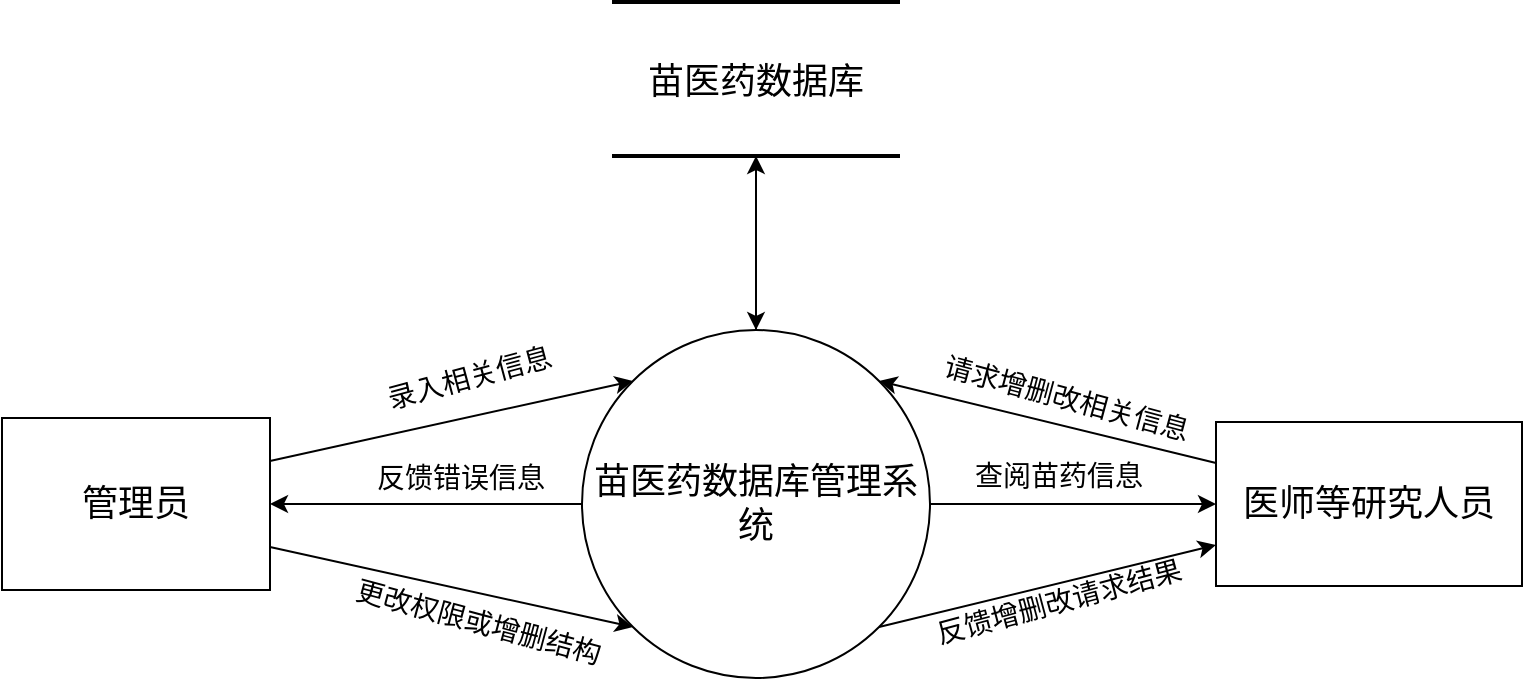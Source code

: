 <mxfile>
    <diagram id="1lceU58KX0v-Xx3qzOF9" name="DFD数据流图">
        <mxGraphModel dx="725" dy="567" grid="0" gridSize="10" guides="1" tooltips="1" connect="1" arrows="1" fold="1" page="1" pageScale="1" pageWidth="827" pageHeight="1169" background="none" math="0" shadow="0">
            <root>
                <mxCell id="0"/>
                <mxCell id="1" parent="0"/>
                <mxCell id="nZ9KTj3yQZMCMOpYEYfy-9" style="edgeStyle=none;html=1;exitX=1;exitY=0.25;exitDx=0;exitDy=0;entryX=0;entryY=0;entryDx=0;entryDy=0;fontSize=18;" parent="1" source="2" target="3" edge="1">
                    <mxGeometry relative="1" as="geometry"/>
                </mxCell>
                <mxCell id="nZ9KTj3yQZMCMOpYEYfy-11" style="edgeStyle=none;html=1;exitX=1;exitY=0.75;exitDx=0;exitDy=0;entryX=0;entryY=1;entryDx=0;entryDy=0;fontSize=18;" parent="1" source="2" target="3" edge="1">
                    <mxGeometry relative="1" as="geometry"/>
                </mxCell>
                <mxCell id="2" value="&lt;font style=&quot;font-size: 18px&quot;&gt;管理员&lt;/font&gt;" style="rounded=0;whiteSpace=wrap;html=1;" parent="1" vertex="1">
                    <mxGeometry x="37" y="293" width="134" height="86" as="geometry"/>
                </mxCell>
                <mxCell id="nZ9KTj3yQZMCMOpYEYfy-15" style="edgeStyle=none;html=1;exitX=0;exitY=0.5;exitDx=0;exitDy=0;entryX=1;entryY=0.5;entryDx=0;entryDy=0;fontSize=18;" parent="1" source="3" target="2" edge="1">
                    <mxGeometry relative="1" as="geometry"/>
                </mxCell>
                <mxCell id="nZ9KTj3yQZMCMOpYEYfy-17" style="edgeStyle=none;html=1;exitX=0.5;exitY=0;exitDx=0;exitDy=0;entryX=0.5;entryY=1;entryDx=0;entryDy=0;fontSize=14;" parent="1" source="3" target="4" edge="1">
                    <mxGeometry relative="1" as="geometry"/>
                </mxCell>
                <mxCell id="nZ9KTj3yQZMCMOpYEYfy-21" style="edgeStyle=none;html=1;exitX=1;exitY=0.5;exitDx=0;exitDy=0;entryX=0;entryY=0.5;entryDx=0;entryDy=0;fontSize=14;" parent="1" source="3" target="5" edge="1">
                    <mxGeometry relative="1" as="geometry"/>
                </mxCell>
                <mxCell id="nZ9KTj3yQZMCMOpYEYfy-25" style="edgeStyle=none;html=1;exitX=1;exitY=1;exitDx=0;exitDy=0;entryX=0;entryY=0.75;entryDx=0;entryDy=0;fontSize=14;" parent="1" source="3" target="5" edge="1">
                    <mxGeometry relative="1" as="geometry"/>
                </mxCell>
                <mxCell id="3" value="&lt;font style=&quot;font-size: 18px&quot;&gt;苗医药数据库管理系统&lt;/font&gt;" style="ellipse;whiteSpace=wrap;html=1;aspect=fixed;" parent="1" vertex="1">
                    <mxGeometry x="327" y="249" width="174" height="174" as="geometry"/>
                </mxCell>
                <mxCell id="nZ9KTj3yQZMCMOpYEYfy-8" style="edgeStyle=none;html=1;exitX=0.5;exitY=1;exitDx=0;exitDy=0;entryX=0.5;entryY=0;entryDx=0;entryDy=0;fontSize=18;" parent="1" source="4" target="3" edge="1">
                    <mxGeometry relative="1" as="geometry"/>
                </mxCell>
                <mxCell id="4" value="&lt;font style=&quot;font-size: 18px&quot;&gt;苗医药数据库&lt;/font&gt;" style="shape=partialRectangle;whiteSpace=wrap;html=1;left=0;right=0;fillColor=none;fontSize=20;strokeWidth=2;" parent="1" vertex="1">
                    <mxGeometry x="343" y="85" width="142" height="77" as="geometry"/>
                </mxCell>
                <mxCell id="nZ9KTj3yQZMCMOpYEYfy-23" style="edgeStyle=none;html=1;exitX=0;exitY=0.25;exitDx=0;exitDy=0;entryX=1;entryY=0;entryDx=0;entryDy=0;fontSize=14;" parent="1" source="5" target="3" edge="1">
                    <mxGeometry relative="1" as="geometry"/>
                </mxCell>
                <mxCell id="5" value="&lt;span style=&quot;font-size: 18px&quot;&gt;医师等研究人员&lt;/span&gt;" style="rounded=0;whiteSpace=wrap;html=1;" parent="1" vertex="1">
                    <mxGeometry x="644" y="295" width="153" height="82" as="geometry"/>
                </mxCell>
                <mxCell id="nZ9KTj3yQZMCMOpYEYfy-12" value="&lt;font style=&quot;font-size: 14px&quot;&gt;录入相关信息&lt;/font&gt;" style="text;html=1;resizable=0;autosize=1;align=center;verticalAlign=middle;points=[];fillColor=none;strokeColor=none;rounded=0;fontSize=18;rotation=-15;" parent="1" vertex="1">
                    <mxGeometry x="223" y="258" width="94" height="28" as="geometry"/>
                </mxCell>
                <mxCell id="nZ9KTj3yQZMCMOpYEYfy-16" value="&lt;font style=&quot;font-size: 14px&quot;&gt;反馈错误信息&lt;/font&gt;" style="text;html=1;resizable=0;autosize=1;align=center;verticalAlign=middle;points=[];fillColor=none;strokeColor=none;rounded=0;fontSize=18;" parent="1" vertex="1">
                    <mxGeometry x="219" y="308" width="94" height="28" as="geometry"/>
                </mxCell>
                <mxCell id="nZ9KTj3yQZMCMOpYEYfy-18" value="更改权限或增删结构" style="text;html=1;resizable=0;autosize=1;align=center;verticalAlign=middle;points=[];fillColor=none;strokeColor=none;rounded=0;fontSize=14;rotation=15;" parent="1" vertex="1">
                    <mxGeometry x="207" y="384" width="136" height="21" as="geometry"/>
                </mxCell>
                <mxCell id="nZ9KTj3yQZMCMOpYEYfy-22" value="查阅苗药信息" style="text;html=1;resizable=0;autosize=1;align=center;verticalAlign=middle;points=[];fillColor=none;strokeColor=none;rounded=0;fontSize=14;" parent="1" vertex="1">
                    <mxGeometry x="518" y="311.5" width="94" height="21" as="geometry"/>
                </mxCell>
                <mxCell id="nZ9KTj3yQZMCMOpYEYfy-24" value="请求增删改相关信息" style="text;html=1;resizable=0;autosize=1;align=center;verticalAlign=middle;points=[];fillColor=none;strokeColor=none;rounded=0;fontSize=14;rotation=15;" parent="1" vertex="1">
                    <mxGeometry x="501" y="272" width="136" height="21" as="geometry"/>
                </mxCell>
                <mxCell id="nZ9KTj3yQZMCMOpYEYfy-26" value="反馈增删改请求结果" style="text;html=1;resizable=0;autosize=1;align=center;verticalAlign=middle;points=[];fillColor=none;strokeColor=none;rounded=0;fontSize=14;rotation=-15;" parent="1" vertex="1">
                    <mxGeometry x="497" y="374" width="136" height="21" as="geometry"/>
                </mxCell>
            </root>
        </mxGraphModel>
    </diagram>
</mxfile>